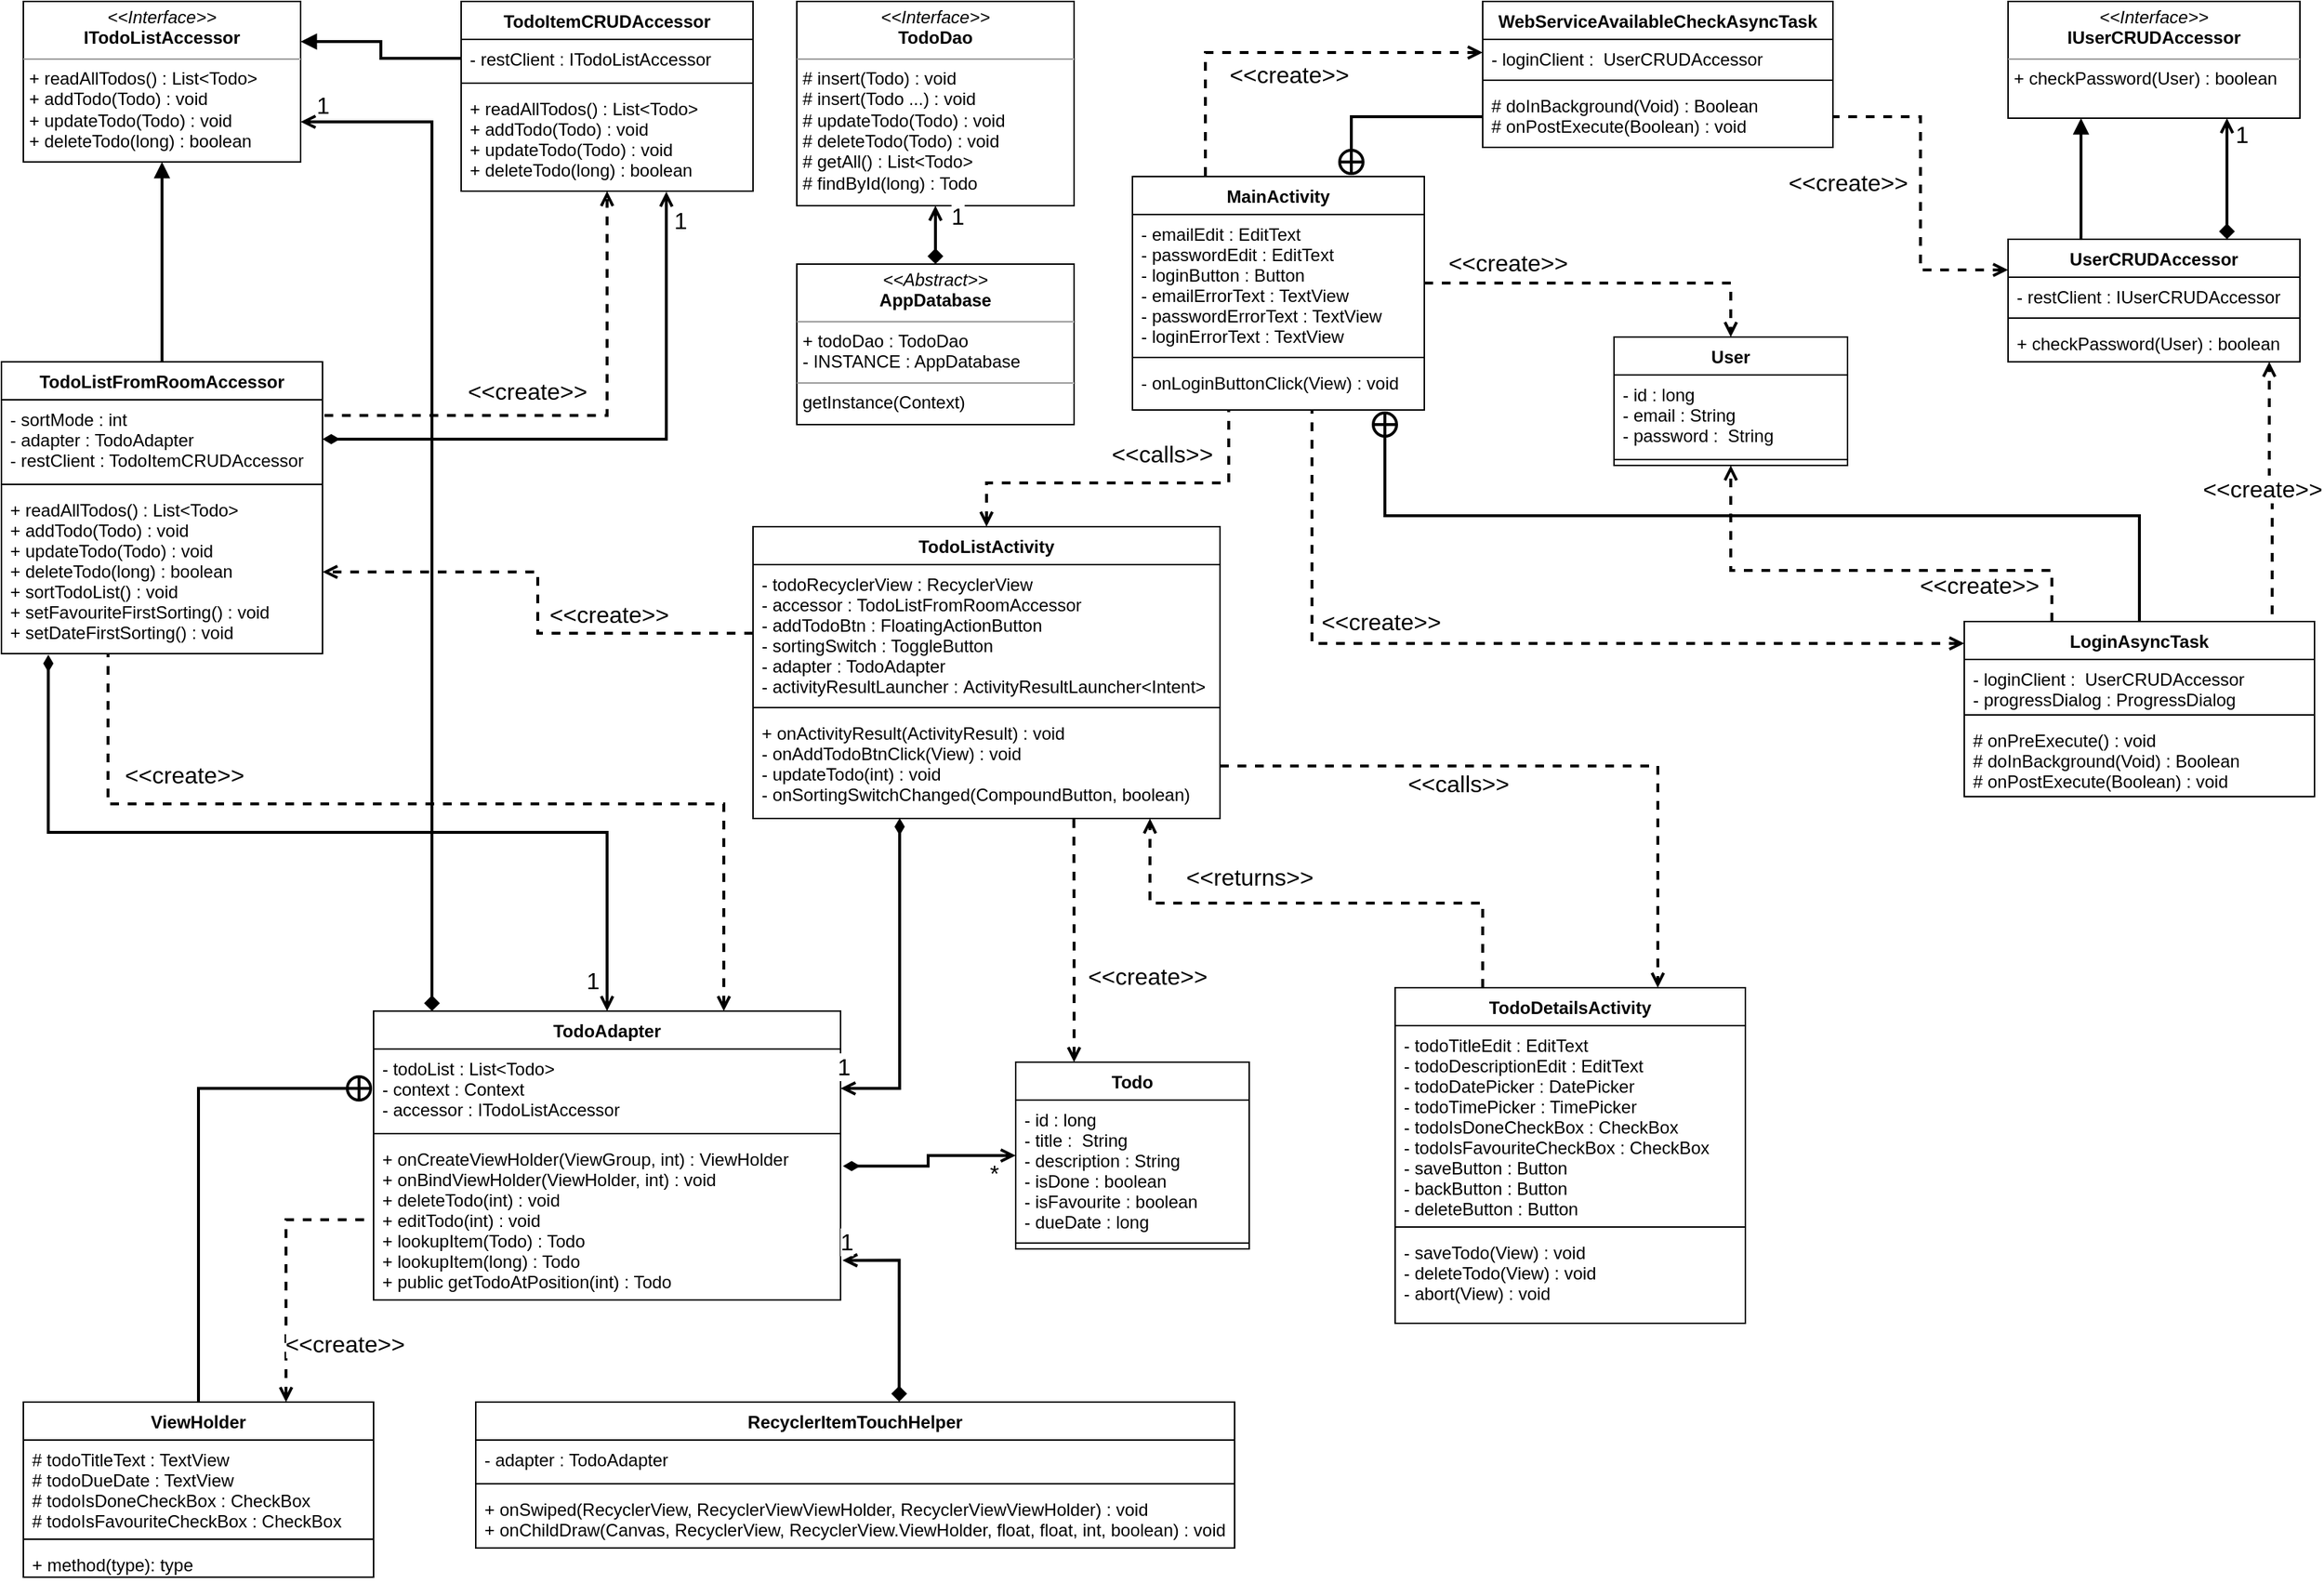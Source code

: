 <mxfile version="20.5.3" type="embed"><diagram id="6t6grnH7xBqfOtE5CZCD" name="Page-1"><mxGraphModel dx="2167" dy="1180" grid="0" gridSize="10" guides="1" tooltips="1" connect="1" arrows="1" fold="1" page="1" pageScale="1" pageWidth="1654" pageHeight="1169" background="#FFFFFF" math="0" shadow="0"><root><mxCell id="0"/><mxCell id="1" parent="0"/><mxCell id="2" value="MainActivity" style="swimlane;fontStyle=1;align=center;verticalAlign=top;childLayout=stackLayout;horizontal=1;startSize=26;horizontalStack=0;resizeParent=1;resizeParentMax=0;resizeLast=0;collapsible=1;marginBottom=0;rounded=0;" vertex="1" parent="1"><mxGeometry x="800" y="160" width="200" height="160" as="geometry"/></mxCell><mxCell id="3" value="- emailEdit : EditText&#10;- passwordEdit : EditText&#10;- loginButton : Button&#10;- emailErrorText : TextView&#10;- passwordErrorText : TextView&#10;- loginErrorText : TextView" style="text;strokeColor=none;fillColor=none;align=left;verticalAlign=top;spacingLeft=4;spacingRight=4;overflow=hidden;rotatable=0;points=[[0,0.5],[1,0.5]];portConstraint=eastwest;rounded=0;" vertex="1" parent="2"><mxGeometry y="26" width="200" height="94" as="geometry"/></mxCell><mxCell id="4" value="" style="line;strokeWidth=1;fillColor=none;align=left;verticalAlign=middle;spacingTop=-1;spacingLeft=3;spacingRight=3;rotatable=0;labelPosition=right;points=[];portConstraint=eastwest;strokeColor=inherit;rounded=0;" vertex="1" parent="2"><mxGeometry y="120" width="200" height="8" as="geometry"/></mxCell><mxCell id="5" value="- onLoginButtonClick(View) : void" style="text;strokeColor=none;fillColor=none;align=left;verticalAlign=top;spacingLeft=4;spacingRight=4;overflow=hidden;rotatable=0;points=[[0,0.5],[1,0.5]];portConstraint=eastwest;rounded=0;" vertex="1" parent="2"><mxGeometry y="128" width="200" height="32" as="geometry"/></mxCell><mxCell id="93" style="edgeStyle=orthogonalEdgeStyle;rounded=0;orthogonalLoop=1;jettySize=auto;html=1;exitX=0;exitY=0.25;exitDx=0;exitDy=0;dashed=1;strokeColor=default;strokeWidth=2;fontSize=16;startArrow=open;startFill=0;endArrow=none;endFill=0;startSize=6;endSize=6;entryX=0.25;entryY=0;entryDx=0;entryDy=0;" edge="1" parent="1" target="2"><mxGeometry relative="1" as="geometry"><mxPoint x="1040" y="75" as="sourcePoint"/><mxPoint x="860" y="120" as="targetPoint"/><Array as="points"><mxPoint x="850" y="75"/></Array></mxGeometry></mxCell><mxCell id="94" value="&amp;lt;&amp;lt;create&amp;gt;&amp;gt;" style="edgeLabel;html=1;align=center;verticalAlign=middle;resizable=0;points=[];fontSize=16;rounded=0;" vertex="1" connectable="0" parent="93"><mxGeometry x="-0.028" y="1" relative="1" as="geometry"><mxPoint y="14" as="offset"/></mxGeometry></mxCell><mxCell id="6" value="WebServiceAvailableCheckAsyncTask" style="swimlane;fontStyle=1;align=center;verticalAlign=top;childLayout=stackLayout;horizontal=1;startSize=26;horizontalStack=0;resizeParent=1;resizeParentMax=0;resizeLast=0;collapsible=1;marginBottom=0;rounded=0;" vertex="1" parent="1"><mxGeometry x="1040" y="40" width="240" height="100" as="geometry"/></mxCell><mxCell id="7" value="- loginClient :  UserCRUDAccessor" style="text;strokeColor=none;fillColor=none;align=left;verticalAlign=top;spacingLeft=4;spacingRight=4;overflow=hidden;rotatable=0;points=[[0,0.5],[1,0.5]];portConstraint=eastwest;rounded=0;" vertex="1" parent="6"><mxGeometry y="26" width="240" height="24" as="geometry"/></mxCell><mxCell id="8" value="" style="line;strokeWidth=1;fillColor=none;align=left;verticalAlign=middle;spacingTop=-1;spacingLeft=3;spacingRight=3;rotatable=0;labelPosition=right;points=[];portConstraint=eastwest;strokeColor=inherit;rounded=0;" vertex="1" parent="6"><mxGeometry y="50" width="240" height="8" as="geometry"/></mxCell><mxCell id="9" value="# doInBackground(Void) : Boolean&#10;# onPostExecute(Boolean) : void" style="text;strokeColor=none;fillColor=none;align=left;verticalAlign=top;spacingLeft=4;spacingRight=4;overflow=hidden;rotatable=0;points=[[0,0.5],[1,0.5]];portConstraint=eastwest;rounded=0;" vertex="1" parent="6"><mxGeometry y="58" width="240" height="42" as="geometry"/></mxCell><mxCell id="73" style="edgeStyle=orthogonalEdgeStyle;rounded=0;orthogonalLoop=1;jettySize=auto;html=1;exitX=0.5;exitY=0;exitDx=0;exitDy=0;entryX=0.865;entryY=1;entryDx=0;entryDy=0;entryPerimeter=0;strokeWidth=2;startArrow=none;startFill=0;endArrow=circlePlus;endFill=0;strokeColor=default;" edge="1" parent="1" source="11" target="5"><mxGeometry relative="1" as="geometry"/></mxCell><mxCell id="83" style="edgeStyle=orthogonalEdgeStyle;rounded=0;orthogonalLoop=1;jettySize=auto;html=1;entryX=0.5;entryY=1;entryDx=0;entryDy=0;dashed=1;strokeColor=default;strokeWidth=2;fontSize=16;startArrow=none;startFill=0;endArrow=open;endFill=0;startSize=6;endSize=6;exitX=0.25;exitY=0;exitDx=0;exitDy=0;" edge="1" parent="1" source="11" target="31"><mxGeometry relative="1" as="geometry"><Array as="points"><mxPoint x="1430" y="430"/><mxPoint x="1210" y="430"/></Array></mxGeometry></mxCell><mxCell id="85" value="&amp;lt;&amp;lt;create&amp;gt;&amp;gt;" style="edgeLabel;html=1;align=center;verticalAlign=middle;resizable=0;points=[];fontSize=16;rounded=0;" vertex="1" connectable="0" parent="83"><mxGeometry x="0.116" y="1" relative="1" as="geometry"><mxPoint x="97" y="9" as="offset"/></mxGeometry></mxCell><mxCell id="11" value="LoginAsyncTask" style="swimlane;fontStyle=1;align=center;verticalAlign=top;childLayout=stackLayout;horizontal=1;startSize=26;horizontalStack=0;resizeParent=1;resizeParentMax=0;resizeLast=0;collapsible=1;marginBottom=0;rounded=0;" vertex="1" parent="1"><mxGeometry x="1370" y="465" width="240" height="120" as="geometry"/></mxCell><mxCell id="12" value="- loginClient :  UserCRUDAccessor&#10;- progressDialog : ProgressDialog" style="text;strokeColor=none;fillColor=none;align=left;verticalAlign=top;spacingLeft=4;spacingRight=4;overflow=hidden;rotatable=0;points=[[0,0.5],[1,0.5]];portConstraint=eastwest;rounded=0;" vertex="1" parent="11"><mxGeometry y="26" width="240" height="34" as="geometry"/></mxCell><mxCell id="13" value="" style="line;strokeWidth=1;fillColor=none;align=left;verticalAlign=middle;spacingTop=-1;spacingLeft=3;spacingRight=3;rotatable=0;labelPosition=right;points=[];portConstraint=eastwest;strokeColor=inherit;rounded=0;" vertex="1" parent="11"><mxGeometry y="60" width="240" height="8" as="geometry"/></mxCell><mxCell id="14" value="# onPreExecute() : void&#10;# doInBackground(Void) : Boolean&#10;# onPostExecute(Boolean) : void" style="text;strokeColor=none;fillColor=none;align=left;verticalAlign=top;spacingLeft=4;spacingRight=4;overflow=hidden;rotatable=0;points=[[0,0.5],[1,0.5]];portConstraint=eastwest;rounded=0;" vertex="1" parent="11"><mxGeometry y="68" width="240" height="52" as="geometry"/></mxCell><mxCell id="151" style="edgeStyle=orthogonalEdgeStyle;rounded=0;orthogonalLoop=1;jettySize=auto;html=1;exitX=0.25;exitY=0;exitDx=0;exitDy=0;dashed=1;strokeColor=default;strokeWidth=2;fontSize=16;startArrow=none;startFill=0;endArrow=open;endFill=0;startSize=6;endSize=6;entryX=0.85;entryY=1;entryDx=0;entryDy=0;entryPerimeter=0;" edge="1" parent="1" source="15" target="22"><mxGeometry relative="1" as="geometry"><mxPoint x="810" y="560" as="targetPoint"/></mxGeometry></mxCell><mxCell id="152" value="&amp;lt;&amp;lt;returns&amp;gt;&amp;gt;" style="edgeLabel;html=1;align=center;verticalAlign=middle;resizable=0;points=[];fontSize=16;rounded=0;" vertex="1" connectable="0" parent="151"><mxGeometry x="0.059" relative="1" as="geometry"><mxPoint x="-36" y="-18" as="offset"/></mxGeometry></mxCell><mxCell id="15" value="TodoDetailsActivity" style="swimlane;fontStyle=1;align=center;verticalAlign=top;childLayout=stackLayout;horizontal=1;startSize=26;horizontalStack=0;resizeParent=1;resizeParentMax=0;resizeLast=0;collapsible=1;marginBottom=0;rounded=0;" vertex="1" parent="1"><mxGeometry x="980" y="716" width="240" height="230" as="geometry"/></mxCell><mxCell id="16" value="- todoTitleEdit : EditText&#10;- todoDescriptionEdit : EditText&#10;- todoDatePicker : DatePicker&#10;- todoTimePicker : TimePicker&#10;- todoIsDoneCheckBox : CheckBox&#10;- todoIsFavouriteCheckBox : CheckBox&#10;- saveButton : Button&#10;- backButton : Button&#10;- deleteButton : Button" style="text;strokeColor=none;fillColor=none;align=left;verticalAlign=top;spacingLeft=4;spacingRight=4;overflow=hidden;rotatable=0;points=[[0,0.5],[1,0.5]];portConstraint=eastwest;rounded=0;" vertex="1" parent="15"><mxGeometry y="26" width="240" height="134" as="geometry"/></mxCell><mxCell id="17" value="" style="line;strokeWidth=1;fillColor=none;align=left;verticalAlign=middle;spacingTop=-1;spacingLeft=3;spacingRight=3;rotatable=0;labelPosition=right;points=[];portConstraint=eastwest;strokeColor=inherit;rounded=0;" vertex="1" parent="15"><mxGeometry y="160" width="240" height="8" as="geometry"/></mxCell><mxCell id="18" value="- saveTodo(View) : void&#10;- deleteTodo(View) : void&#10;- abort(View) : void" style="text;strokeColor=none;fillColor=none;align=left;verticalAlign=top;spacingLeft=4;spacingRight=4;overflow=hidden;rotatable=0;points=[[0,0.5],[1,0.5]];portConstraint=eastwest;rounded=0;" vertex="1" parent="15"><mxGeometry y="168" width="240" height="62" as="geometry"/></mxCell><mxCell id="155" value="&amp;lt;&amp;lt;calls&amp;gt;&amp;gt;" style="edgeStyle=orthogonalEdgeStyle;rounded=0;orthogonalLoop=1;jettySize=auto;html=1;exitX=0.5;exitY=0;exitDx=0;exitDy=0;entryX=0.33;entryY=1;entryDx=0;entryDy=0;entryPerimeter=0;dashed=1;strokeColor=default;strokeWidth=2;fontSize=16;startArrow=open;startFill=0;endArrow=none;endFill=0;startSize=6;endSize=6;" edge="1" parent="1" source="19" target="5"><mxGeometry x="0.22" y="20" relative="1" as="geometry"><Array as="points"><mxPoint x="700" y="370"/><mxPoint x="866" y="370"/></Array><mxPoint as="offset"/></mxGeometry></mxCell><mxCell id="19" value="TodoListActivity" style="swimlane;fontStyle=1;align=center;verticalAlign=top;childLayout=stackLayout;horizontal=1;startSize=26;horizontalStack=0;resizeParent=1;resizeParentMax=0;resizeLast=0;collapsible=1;marginBottom=0;rounded=0;" vertex="1" parent="1"><mxGeometry x="540" y="400" width="320" height="200" as="geometry"/></mxCell><mxCell id="20" value="- todoRecyclerView : RecyclerView&#10;- accessor : TodoListFromRoomAccessor&#10;- addTodoBtn : FloatingActionButton&#10;- sortingSwitch : ToggleButton&#10;- adapter : TodoAdapter&#10;- activityResultLauncher : ActivityResultLauncher&lt;Intent&gt;" style="text;strokeColor=none;fillColor=none;align=left;verticalAlign=top;spacingLeft=4;spacingRight=4;overflow=hidden;rotatable=0;points=[[0,0.5],[1,0.5]];portConstraint=eastwest;rounded=0;" vertex="1" parent="19"><mxGeometry y="26" width="320" height="94" as="geometry"/></mxCell><mxCell id="21" value="" style="line;strokeWidth=1;fillColor=none;align=left;verticalAlign=middle;spacingTop=-1;spacingLeft=3;spacingRight=3;rotatable=0;labelPosition=right;points=[];portConstraint=eastwest;strokeColor=inherit;rounded=0;" vertex="1" parent="19"><mxGeometry y="120" width="320" height="8" as="geometry"/></mxCell><mxCell id="22" value="+ onActivityResult(ActivityResult) : void&#10;- onAddTodoBtnClick(View) : void&#10;- updateTodo(int) : void&#10;- onSortingSwitchChanged(CompoundButton, boolean)&#10;" style="text;strokeColor=none;fillColor=none;align=left;verticalAlign=top;spacingLeft=4;spacingRight=4;overflow=hidden;rotatable=0;points=[[0,0.5],[1,0.5]];portConstraint=eastwest;rounded=0;" vertex="1" parent="19"><mxGeometry y="128" width="320" height="72" as="geometry"/></mxCell><mxCell id="147" style="edgeStyle=orthogonalEdgeStyle;rounded=0;orthogonalLoop=1;jettySize=auto;html=1;exitX=0.25;exitY=0;exitDx=0;exitDy=0;entryX=0.687;entryY=1.006;entryDx=0;entryDy=0;entryPerimeter=0;strokeColor=default;strokeWidth=2;fontSize=16;startArrow=open;startFill=0;endArrow=none;endFill=0;startSize=6;endSize=6;dashed=1;" edge="1" parent="1" source="27" target="22"><mxGeometry relative="1" as="geometry"/></mxCell><mxCell id="148" value="&amp;lt;&amp;lt;create&amp;gt;&amp;gt;" style="edgeLabel;html=1;align=center;verticalAlign=middle;resizable=0;points=[];fontSize=16;rounded=0;" vertex="1" connectable="0" parent="147"><mxGeometry x="-0.17" y="-3" relative="1" as="geometry"><mxPoint x="47" y="10" as="offset"/></mxGeometry></mxCell><mxCell id="27" value="Todo" style="swimlane;fontStyle=1;align=center;verticalAlign=top;childLayout=stackLayout;horizontal=1;startSize=26;horizontalStack=0;resizeParent=1;resizeParentMax=0;resizeLast=0;collapsible=1;marginBottom=0;rounded=0;" vertex="1" parent="1"><mxGeometry x="720" y="767" width="160" height="128" as="geometry"/></mxCell><mxCell id="28" value="- id : long&#10;- title :  String&#10;- description : String&#10;- isDone : boolean&#10;- isFavourite : boolean&#10;- dueDate : long" style="text;strokeColor=none;fillColor=none;align=left;verticalAlign=top;spacingLeft=4;spacingRight=4;overflow=hidden;rotatable=0;points=[[0,0.5],[1,0.5]];portConstraint=eastwest;rounded=0;" vertex="1" parent="27"><mxGeometry y="26" width="160" height="94" as="geometry"/></mxCell><mxCell id="29" value="" style="line;strokeWidth=1;fillColor=none;align=left;verticalAlign=middle;spacingTop=-1;spacingLeft=3;spacingRight=3;rotatable=0;labelPosition=right;points=[];portConstraint=eastwest;strokeColor=inherit;rounded=0;" vertex="1" parent="27"><mxGeometry y="120" width="160" height="8" as="geometry"/></mxCell><mxCell id="31" value="User" style="swimlane;fontStyle=1;align=center;verticalAlign=top;childLayout=stackLayout;horizontal=1;startSize=26;horizontalStack=0;resizeParent=1;resizeParentMax=0;resizeLast=0;collapsible=1;marginBottom=0;rounded=0;" vertex="1" parent="1"><mxGeometry x="1130" y="270" width="160" height="88" as="geometry"/></mxCell><mxCell id="32" value="- id : long&#10;- email : String&#10;- password :  String&#10;" style="text;strokeColor=none;fillColor=none;align=left;verticalAlign=top;spacingLeft=4;spacingRight=4;overflow=hidden;rotatable=0;points=[[0,0.5],[1,0.5]];portConstraint=eastwest;rounded=0;" vertex="1" parent="31"><mxGeometry y="26" width="160" height="54" as="geometry"/></mxCell><mxCell id="33" value="" style="line;strokeWidth=1;fillColor=none;align=left;verticalAlign=middle;spacingTop=-1;spacingLeft=3;spacingRight=3;rotatable=0;labelPosition=right;points=[];portConstraint=eastwest;strokeColor=inherit;rounded=0;" vertex="1" parent="31"><mxGeometry y="80" width="160" height="8" as="geometry"/></mxCell><mxCell id="35" value="&lt;p style=&quot;margin:0px;margin-top:4px;text-align:center;&quot;&gt;&lt;i&gt;&amp;lt;&amp;lt;Interface&amp;gt;&amp;gt;&lt;/i&gt;&lt;br&gt;&lt;b&gt;TodoDao&lt;/b&gt;&lt;/p&gt;&lt;hr size=&quot;1&quot;&gt;&lt;p style=&quot;margin:0px;margin-left:4px;&quot;&gt;# insert(Todo) : void&lt;/p&gt;&lt;p style=&quot;margin:0px;margin-left:4px;&quot;&gt;# insert(Todo ...) : void&lt;/p&gt;&lt;p style=&quot;margin:0px;margin-left:4px;&quot;&gt;# updateTodo(Todo) : void&lt;/p&gt;&lt;p style=&quot;margin:0px;margin-left:4px;&quot;&gt;# deleteTodo(Todo) : void&lt;/p&gt;&lt;p style=&quot;margin:0px;margin-left:4px;&quot;&gt;# getAll() : List&amp;lt;Todo&amp;gt;&lt;/p&gt;&lt;p style=&quot;margin:0px;margin-left:4px;&quot;&gt;# findById(long) : Todo&lt;/p&gt;" style="verticalAlign=top;align=left;overflow=fill;fontSize=12;fontFamily=Helvetica;html=1;rounded=0;" vertex="1" parent="1"><mxGeometry x="570" y="40" width="190" height="140" as="geometry"/></mxCell><mxCell id="106" style="edgeStyle=orthogonalEdgeStyle;rounded=0;orthogonalLoop=1;jettySize=auto;html=1;entryX=1;entryY=0.75;entryDx=0;entryDy=0;strokeColor=default;strokeWidth=2;fontSize=16;startArrow=diamond;startFill=1;endArrow=open;endFill=0;startSize=6;endSize=6;" edge="1" parent="1" source="36" target="58"><mxGeometry relative="1" as="geometry"><Array as="points"><mxPoint x="320" y="123"/></Array></mxGeometry></mxCell><mxCell id="107" value="1" style="edgeLabel;html=1;align=center;verticalAlign=middle;resizable=0;points=[];fontSize=16;rounded=0;" vertex="1" connectable="0" parent="106"><mxGeometry x="0.865" y="-1" relative="1" as="geometry"><mxPoint x="-32" y="-11" as="offset"/></mxGeometry></mxCell><mxCell id="108" style="edgeStyle=orthogonalEdgeStyle;rounded=0;orthogonalLoop=1;jettySize=auto;html=1;exitX=0.75;exitY=0;exitDx=0;exitDy=0;strokeColor=default;strokeWidth=2;fontSize=16;startArrow=open;startFill=0;endArrow=none;endFill=0;startSize=6;endSize=6;dashed=1;entryX=0.332;entryY=1;entryDx=0;entryDy=0;entryPerimeter=0;" edge="1" parent="1" source="36" target="66"><mxGeometry relative="1" as="geometry"><mxPoint x="300" y="320" as="targetPoint"/><Array as="points"><mxPoint x="520" y="590"/><mxPoint x="98" y="590"/></Array></mxGeometry></mxCell><mxCell id="109" value="&amp;lt;&amp;lt;create&amp;gt;&amp;gt;" style="edgeLabel;html=1;align=center;verticalAlign=middle;resizable=0;points=[];fontSize=16;rounded=0;" vertex="1" connectable="0" parent="108"><mxGeometry x="-0.02" relative="1" as="geometry"><mxPoint x="-185" y="-20" as="offset"/></mxGeometry></mxCell><mxCell id="113" style="edgeStyle=orthogonalEdgeStyle;rounded=0;orthogonalLoop=1;jettySize=auto;html=1;exitX=0.5;exitY=0;exitDx=0;exitDy=0;entryX=0.146;entryY=1.007;entryDx=0;entryDy=0;strokeColor=default;strokeWidth=2;fontSize=16;startArrow=open;startFill=0;endArrow=diamondThin;endFill=1;startSize=6;endSize=6;entryPerimeter=0;" edge="1" parent="1" source="36" target="66"><mxGeometry relative="1" as="geometry"/></mxCell><mxCell id="114" value="1" style="edgeLabel;html=1;align=center;verticalAlign=middle;resizable=0;points=[];fontSize=16;rounded=0;" vertex="1" connectable="0" parent="113"><mxGeometry x="-0.862" y="-1" relative="1" as="geometry"><mxPoint x="-11" y="22" as="offset"/></mxGeometry></mxCell><mxCell id="36" value="TodoAdapter" style="swimlane;fontStyle=1;align=center;verticalAlign=top;childLayout=stackLayout;horizontal=1;startSize=26;horizontalStack=0;resizeParent=1;resizeParentMax=0;resizeLast=0;collapsible=1;marginBottom=0;rounded=0;" vertex="1" parent="1"><mxGeometry x="280" y="732" width="320" height="198" as="geometry"/></mxCell><mxCell id="37" value="- todoList : List&lt;Todo&gt;&#10;- context : Context&#10;- accessor : ITodoListAccessor" style="text;strokeColor=none;fillColor=none;align=left;verticalAlign=top;spacingLeft=4;spacingRight=4;overflow=hidden;rotatable=0;points=[[0,0.5],[1,0.5]];portConstraint=eastwest;rounded=0;" vertex="1" parent="36"><mxGeometry y="26" width="320" height="54" as="geometry"/></mxCell><mxCell id="38" value="" style="line;strokeWidth=1;fillColor=none;align=left;verticalAlign=middle;spacingTop=-1;spacingLeft=3;spacingRight=3;rotatable=0;labelPosition=right;points=[];portConstraint=eastwest;strokeColor=inherit;rounded=0;" vertex="1" parent="36"><mxGeometry y="80" width="320" height="8" as="geometry"/></mxCell><mxCell id="39" value="+ onCreateViewHolder(ViewGroup, int) : ViewHolder&#10;+ onBindViewHolder(ViewHolder, int) : void&#10;+ deleteTodo(int) : void&#10;+ editTodo(int) : void&#10;+ lookupItem(Todo) : Todo&#10;+ lookupItem(long) : Todo&#10;+ public getTodoAtPosition(int) : Todo" style="text;strokeColor=none;fillColor=none;align=left;verticalAlign=top;spacingLeft=4;spacingRight=4;overflow=hidden;rotatable=0;points=[[0,0.5],[1,0.5]];portConstraint=eastwest;rounded=0;" vertex="1" parent="36"><mxGeometry y="88" width="320" height="110" as="geometry"/></mxCell><mxCell id="98" style="edgeStyle=orthogonalEdgeStyle;rounded=0;orthogonalLoop=1;jettySize=auto;html=1;exitX=0.5;exitY=0;exitDx=0;exitDy=0;entryX=0;entryY=0.5;entryDx=0;entryDy=0;strokeColor=default;strokeWidth=2;fontSize=16;startArrow=none;startFill=0;endArrow=circlePlus;endFill=0;startSize=6;endSize=6;" edge="1" parent="1" source="40" target="37"><mxGeometry relative="1" as="geometry"/></mxCell><mxCell id="99" style="edgeStyle=orthogonalEdgeStyle;rounded=0;orthogonalLoop=1;jettySize=auto;html=1;exitX=0.75;exitY=0;exitDx=0;exitDy=0;entryX=0;entryY=0.5;entryDx=0;entryDy=0;strokeColor=default;strokeWidth=2;fontSize=16;startArrow=open;startFill=0;endArrow=none;endFill=0;startSize=6;endSize=6;dashed=1;" edge="1" parent="1" source="40" target="39"><mxGeometry relative="1" as="geometry"/></mxCell><mxCell id="100" value="&amp;lt;&amp;lt;create&amp;gt;&amp;gt;" style="edgeLabel;html=1;align=center;verticalAlign=middle;resizable=0;points=[];fontSize=16;rounded=0;" vertex="1" connectable="0" parent="99"><mxGeometry x="0.537" y="4" relative="1" as="geometry"><mxPoint x="23" y="89" as="offset"/></mxGeometry></mxCell><mxCell id="40" value="ViewHolder" style="swimlane;fontStyle=1;align=center;verticalAlign=top;childLayout=stackLayout;horizontal=1;startSize=26;horizontalStack=0;resizeParent=1;resizeParentMax=0;resizeLast=0;collapsible=1;marginBottom=0;rounded=0;" vertex="1" parent="1"><mxGeometry x="40" y="1000" width="240" height="120" as="geometry"/></mxCell><mxCell id="41" value="# todoTitleText : TextView&#10;# todoDueDate : TextView&#10;# todoIsDoneCheckBox : CheckBox&#10;# todoIsFavouriteCheckBox : CheckBox" style="text;strokeColor=none;fillColor=none;align=left;verticalAlign=top;spacingLeft=4;spacingRight=4;overflow=hidden;rotatable=0;points=[[0,0.5],[1,0.5]];portConstraint=eastwest;rounded=0;" vertex="1" parent="40"><mxGeometry y="26" width="240" height="64" as="geometry"/></mxCell><mxCell id="42" value="" style="line;strokeWidth=1;fillColor=none;align=left;verticalAlign=middle;spacingTop=-1;spacingLeft=3;spacingRight=3;rotatable=0;labelPosition=right;points=[];portConstraint=eastwest;strokeColor=inherit;rounded=0;" vertex="1" parent="40"><mxGeometry y="90" width="240" height="8" as="geometry"/></mxCell><mxCell id="43" value="+ method(type): type" style="text;strokeColor=none;fillColor=none;align=left;verticalAlign=top;spacingLeft=4;spacingRight=4;overflow=hidden;rotatable=0;points=[[0,0.5],[1,0.5]];portConstraint=eastwest;rounded=0;" vertex="1" parent="40"><mxGeometry y="98" width="240" height="22" as="geometry"/></mxCell><mxCell id="105" value="1" style="edgeStyle=orthogonalEdgeStyle;rounded=0;orthogonalLoop=1;jettySize=auto;html=1;exitX=0.5;exitY=0;exitDx=0;exitDy=0;strokeColor=default;strokeWidth=2;fontSize=16;startArrow=diamond;startFill=1;endArrow=open;endFill=0;startSize=6;endSize=6;" edge="1" parent="1" source="53" target="35"><mxGeometry x="0.667" y="-15" relative="1" as="geometry"><mxPoint as="offset"/></mxGeometry></mxCell><mxCell id="53" value="&lt;p style=&quot;margin:0px;margin-top:4px;text-align:center;&quot;&gt;&lt;i&gt;&amp;lt;&amp;lt;Abstract&amp;gt;&amp;gt;&lt;/i&gt;&lt;br&gt;&lt;b&gt;AppDatabase&lt;/b&gt;&lt;/p&gt;&lt;hr size=&quot;1&quot;&gt;&lt;p style=&quot;margin:0px;margin-left:4px;&quot;&gt;+ todoDao : TodoDao&lt;br&gt;&lt;/p&gt;&lt;p style=&quot;margin:0px;margin-left:4px;&quot;&gt;- INSTANCE : AppDatabase&lt;/p&gt;&lt;hr size=&quot;1&quot;&gt;&lt;p style=&quot;margin:0px;margin-left:4px;&quot;&gt;getInstance(Context)&lt;/p&gt;" style="verticalAlign=top;align=left;overflow=fill;fontSize=12;fontFamily=Helvetica;html=1;rounded=0;" vertex="1" parent="1"><mxGeometry x="570" y="220" width="190" height="110" as="geometry"/></mxCell><mxCell id="103" style="edgeStyle=orthogonalEdgeStyle;rounded=0;orthogonalLoop=1;jettySize=auto;html=1;exitX=0.558;exitY=-0.003;exitDx=0;exitDy=0;entryX=1.004;entryY=0.753;entryDx=0;entryDy=0;strokeColor=default;strokeWidth=2;fontSize=16;startArrow=diamond;startFill=1;endArrow=open;endFill=0;startSize=6;endSize=6;entryPerimeter=0;exitPerimeter=0;" edge="1" parent="1" source="54" target="39"><mxGeometry relative="1" as="geometry"/></mxCell><mxCell id="144" value="1" style="edgeLabel;html=1;align=center;verticalAlign=middle;resizable=0;points=[];fontSize=16;rounded=0;" vertex="1" connectable="0" parent="103"><mxGeometry x="0.638" y="1" relative="1" as="geometry"><mxPoint x="-22" y="-14" as="offset"/></mxGeometry></mxCell><mxCell id="54" value="RecyclerItemTouchHelper" style="swimlane;fontStyle=1;align=center;verticalAlign=top;childLayout=stackLayout;horizontal=1;startSize=26;horizontalStack=0;resizeParent=1;resizeParentMax=0;resizeLast=0;collapsible=1;marginBottom=0;rounded=0;" vertex="1" parent="1"><mxGeometry x="350" y="1000" width="520" height="100" as="geometry"/></mxCell><mxCell id="55" value="- adapter : TodoAdapter" style="text;strokeColor=none;fillColor=none;align=left;verticalAlign=top;spacingLeft=4;spacingRight=4;overflow=hidden;rotatable=0;points=[[0,0.5],[1,0.5]];portConstraint=eastwest;rounded=0;" vertex="1" parent="54"><mxGeometry y="26" width="520" height="26" as="geometry"/></mxCell><mxCell id="56" value="" style="line;strokeWidth=1;fillColor=none;align=left;verticalAlign=middle;spacingTop=-1;spacingLeft=3;spacingRight=3;rotatable=0;labelPosition=right;points=[];portConstraint=eastwest;strokeColor=inherit;rounded=0;" vertex="1" parent="54"><mxGeometry y="52" width="520" height="8" as="geometry"/></mxCell><mxCell id="57" value="+ onSwiped(RecyclerView, RecyclerViewViewHolder, RecyclerViewViewHolder) : void&#10;+ onChildDraw(Canvas, RecyclerView, RecyclerView.ViewHolder, float, float, int, boolean) : void" style="text;strokeColor=none;fillColor=none;align=left;verticalAlign=top;spacingLeft=4;spacingRight=4;overflow=hidden;rotatable=0;points=[[0,0.5],[1,0.5]];portConstraint=eastwest;rounded=0;" vertex="1" parent="54"><mxGeometry y="60" width="520" height="40" as="geometry"/></mxCell><mxCell id="58" value="&lt;p style=&quot;margin:0px;margin-top:4px;text-align:center;&quot;&gt;&lt;i&gt;&amp;lt;&amp;lt;Interface&amp;gt;&amp;gt;&lt;/i&gt;&lt;br&gt;&lt;b&gt;ITodoListAccessor&lt;/b&gt;&lt;/p&gt;&lt;hr size=&quot;1&quot;&gt;&lt;p style=&quot;margin:0px;margin-left:4px;&quot;&gt;&lt;span style=&quot;background-color: initial;&quot;&gt;+ readAllTodos() : List&amp;lt;Todo&amp;gt;&lt;/span&gt;&lt;/p&gt;&lt;p style=&quot;margin:0px;margin-left:4px;&quot;&gt;&lt;span style=&quot;background-color: initial;&quot;&gt;+ addTodo(Todo) : void&lt;/span&gt;&lt;/p&gt;&lt;p style=&quot;margin:0px;margin-left:4px;&quot;&gt;&lt;span style=&quot;background-color: initial;&quot;&gt;+ updateTodo(Todo) : void&lt;/span&gt;&lt;/p&gt;&lt;p style=&quot;margin:0px;margin-left:4px;&quot;&gt;&lt;span style=&quot;background-color: initial;&quot;&gt;+ deleteTodo(long) : boolean&lt;/span&gt;&lt;/p&gt;" style="verticalAlign=top;align=left;overflow=fill;fontSize=12;fontFamily=Helvetica;html=1;rounded=0;" vertex="1" parent="1"><mxGeometry x="40" y="40" width="190" height="110" as="geometry"/></mxCell><mxCell id="59" value="TodoItemCRUDAccessor" style="swimlane;fontStyle=1;align=center;verticalAlign=top;childLayout=stackLayout;horizontal=1;startSize=26;horizontalStack=0;resizeParent=1;resizeParentMax=0;resizeLast=0;collapsible=1;marginBottom=0;rounded=0;" vertex="1" parent="1"><mxGeometry x="340" y="40" width="200" height="130" as="geometry"/></mxCell><mxCell id="60" value="- restClient : ITodoListAccessor" style="text;strokeColor=none;fillColor=none;align=left;verticalAlign=top;spacingLeft=4;spacingRight=4;overflow=hidden;rotatable=0;points=[[0,0.5],[1,0.5]];portConstraint=eastwest;rounded=0;" vertex="1" parent="59"><mxGeometry y="26" width="200" height="26" as="geometry"/></mxCell><mxCell id="61" value="" style="line;strokeWidth=1;fillColor=none;align=left;verticalAlign=middle;spacingTop=-1;spacingLeft=3;spacingRight=3;rotatable=0;labelPosition=right;points=[];portConstraint=eastwest;strokeColor=inherit;rounded=0;" vertex="1" parent="59"><mxGeometry y="52" width="200" height="8" as="geometry"/></mxCell><mxCell id="62" value="+ readAllTodos() : List&lt;Todo&gt;&#10;+ addTodo(Todo) : void&#10;+ updateTodo(Todo) : void&#10;+ deleteTodo(long) : boolean" style="text;strokeColor=none;fillColor=none;align=left;verticalAlign=top;spacingLeft=4;spacingRight=4;overflow=hidden;rotatable=0;points=[[0,0.5],[1,0.5]];portConstraint=eastwest;rounded=0;" vertex="1" parent="59"><mxGeometry y="60" width="200" height="70" as="geometry"/></mxCell><mxCell id="96" style="edgeStyle=orthogonalEdgeStyle;rounded=0;orthogonalLoop=1;jettySize=auto;html=1;exitX=0.5;exitY=0;exitDx=0;exitDy=0;entryX=0.5;entryY=1;entryDx=0;entryDy=0;strokeColor=default;strokeWidth=2;fontSize=16;startArrow=none;startFill=0;endArrow=block;endFill=1;startSize=6;endSize=6;" edge="1" parent="1" source="63" target="58"><mxGeometry relative="1" as="geometry"/></mxCell><mxCell id="63" value="TodoListFromRoomAccessor" style="swimlane;fontStyle=1;align=center;verticalAlign=top;childLayout=stackLayout;horizontal=1;startSize=26;horizontalStack=0;resizeParent=1;resizeParentMax=0;resizeLast=0;collapsible=1;marginBottom=0;rounded=0;" vertex="1" parent="1"><mxGeometry x="25" y="287" width="220" height="200" as="geometry"/></mxCell><mxCell id="64" value="- sortMode : int&#10;- adapter : TodoAdapter&#10;- restClient : TodoItemCRUDAccessor" style="text;strokeColor=none;fillColor=none;align=left;verticalAlign=top;spacingLeft=4;spacingRight=4;overflow=hidden;rotatable=0;points=[[0,0.5],[1,0.5]];portConstraint=eastwest;rounded=0;" vertex="1" parent="63"><mxGeometry y="26" width="220" height="54" as="geometry"/></mxCell><mxCell id="65" value="" style="line;strokeWidth=1;fillColor=none;align=left;verticalAlign=middle;spacingTop=-1;spacingLeft=3;spacingRight=3;rotatable=0;labelPosition=right;points=[];portConstraint=eastwest;strokeColor=inherit;rounded=0;" vertex="1" parent="63"><mxGeometry y="80" width="220" height="8" as="geometry"/></mxCell><mxCell id="66" value="+ readAllTodos() : List&lt;Todo&gt;&#10;+ addTodo(Todo) : void&#10;+ updateTodo(Todo) : void&#10;+ deleteTodo(long) : boolean&#10;+ sortTodoList() : void&#10;+ setFavouriteFirstSorting() : void&#10;+ setDateFirstSorting() : void&#10;" style="text;strokeColor=none;fillColor=none;align=left;verticalAlign=top;spacingLeft=4;spacingRight=4;overflow=hidden;rotatable=0;points=[[0,0.5],[1,0.5]];portConstraint=eastwest;rounded=0;" vertex="1" parent="63"><mxGeometry y="88" width="220" height="112" as="geometry"/></mxCell><mxCell id="67" value="&lt;p style=&quot;margin:0px;margin-top:4px;text-align:center;&quot;&gt;&lt;i&gt;&amp;lt;&amp;lt;Interface&amp;gt;&amp;gt;&lt;/i&gt;&lt;br&gt;&lt;b&gt;IUserCRUDAccessor&lt;/b&gt;&lt;/p&gt;&lt;hr size=&quot;1&quot;&gt;&lt;p style=&quot;margin:0px;margin-left:4px;&quot;&gt;&lt;span style=&quot;background-color: initial;&quot;&gt;+ checkPassword(User) : boolean&lt;/span&gt;&lt;br&gt;&lt;/p&gt;" style="verticalAlign=top;align=left;overflow=fill;fontSize=12;fontFamily=Helvetica;html=1;rounded=0;" vertex="1" parent="1"><mxGeometry x="1400" y="40" width="200" height="80" as="geometry"/></mxCell><mxCell id="74" style="edgeStyle=orthogonalEdgeStyle;rounded=0;orthogonalLoop=1;jettySize=auto;html=1;exitX=0.25;exitY=0;exitDx=0;exitDy=0;entryX=0.25;entryY=1;entryDx=0;entryDy=0;strokeColor=default;strokeWidth=2;startArrow=none;startFill=0;endArrow=block;endFill=1;" edge="1" parent="1" source="68" target="67"><mxGeometry relative="1" as="geometry"/></mxCell><mxCell id="75" value="&lt;font style=&quot;font-size: 16px;&quot;&gt;1&lt;/font&gt;" style="edgeStyle=orthogonalEdgeStyle;rounded=0;orthogonalLoop=1;jettySize=auto;html=1;exitX=0.75;exitY=0;exitDx=0;exitDy=0;entryX=0.75;entryY=1;entryDx=0;entryDy=0;strokeColor=default;strokeWidth=2;startArrow=diamond;startFill=1;endArrow=open;endFill=0;" edge="1" parent="1" source="68" target="67"><mxGeometry x="0.75" y="-10" relative="1" as="geometry"><mxPoint as="offset"/></mxGeometry></mxCell><mxCell id="68" value="UserCRUDAccessor" style="swimlane;fontStyle=1;align=center;verticalAlign=top;childLayout=stackLayout;horizontal=1;startSize=26;horizontalStack=0;resizeParent=1;resizeParentMax=0;resizeLast=0;collapsible=1;marginBottom=0;rounded=0;" vertex="1" parent="1"><mxGeometry x="1400" y="203" width="200" height="84" as="geometry"/></mxCell><mxCell id="69" value="- restClient : IUserCRUDAccessor" style="text;strokeColor=none;fillColor=none;align=left;verticalAlign=top;spacingLeft=4;spacingRight=4;overflow=hidden;rotatable=0;points=[[0,0.5],[1,0.5]];portConstraint=eastwest;rounded=0;" vertex="1" parent="68"><mxGeometry y="26" width="200" height="24" as="geometry"/></mxCell><mxCell id="70" value="" style="line;strokeWidth=1;fillColor=none;align=left;verticalAlign=middle;spacingTop=-1;spacingLeft=3;spacingRight=3;rotatable=0;labelPosition=right;points=[];portConstraint=eastwest;strokeColor=inherit;rounded=0;" vertex="1" parent="68"><mxGeometry y="50" width="200" height="8" as="geometry"/></mxCell><mxCell id="71" value="+ checkPassword(User) : boolean" style="text;strokeColor=none;fillColor=none;align=left;verticalAlign=top;spacingLeft=4;spacingRight=4;overflow=hidden;rotatable=0;points=[[0,0.5],[1,0.5]];portConstraint=eastwest;rounded=0;" vertex="1" parent="68"><mxGeometry y="58" width="200" height="26" as="geometry"/></mxCell><mxCell id="72" style="edgeStyle=orthogonalEdgeStyle;rounded=0;orthogonalLoop=1;jettySize=auto;html=1;exitX=0.75;exitY=0;exitDx=0;exitDy=0;endArrow=none;endFill=0;startArrow=circlePlus;startFill=0;strokeWidth=2;entryX=0;entryY=0.5;entryDx=0;entryDy=0;" edge="1" parent="1" source="2" target="9"><mxGeometry relative="1" as="geometry"/></mxCell><mxCell id="78" style="edgeStyle=orthogonalEdgeStyle;rounded=0;orthogonalLoop=1;jettySize=auto;html=1;exitX=0;exitY=0.25;exitDx=0;exitDy=0;strokeColor=default;strokeWidth=2;fontSize=16;startArrow=open;startFill=0;endArrow=none;endFill=0;dashed=1;endSize=6;startSize=6;entryX=1;entryY=0.5;entryDx=0;entryDy=0;" edge="1" parent="1" source="68" target="9"><mxGeometry relative="1" as="geometry"><mxPoint x="1080" y="238" as="targetPoint"/></mxGeometry></mxCell><mxCell id="79" value="&amp;lt;&amp;lt;create&amp;gt;&amp;gt;" style="edgeLabel;html=1;align=center;verticalAlign=middle;resizable=0;points=[];fontSize=16;rounded=0;" vertex="1" connectable="0" parent="78"><mxGeometry x="-0.05" relative="1" as="geometry"><mxPoint x="-50" y="-13" as="offset"/></mxGeometry></mxCell><mxCell id="80" style="edgeStyle=orthogonalEdgeStyle;rounded=0;orthogonalLoop=1;jettySize=auto;html=1;exitX=0.879;exitY=-0.042;exitDx=0;exitDy=0;dashed=1;strokeColor=default;strokeWidth=2;fontSize=16;startArrow=none;startFill=0;endArrow=open;endFill=0;startSize=6;endSize=6;exitPerimeter=0;entryX=0.895;entryY=1;entryDx=0;entryDy=0;entryPerimeter=0;" edge="1" parent="1" source="11" target="71"><mxGeometry relative="1" as="geometry"/></mxCell><mxCell id="81" value="&amp;lt;&amp;lt;create&amp;gt;&amp;gt;" style="edgeLabel;html=1;align=center;verticalAlign=middle;resizable=0;points=[];fontSize=16;rounded=0;" vertex="1" connectable="0" parent="80"><mxGeometry x="-0.176" y="1" relative="1" as="geometry"><mxPoint x="-6" y="-14" as="offset"/></mxGeometry></mxCell><mxCell id="82" style="edgeStyle=orthogonalEdgeStyle;rounded=0;orthogonalLoop=1;jettySize=auto;html=1;exitX=1;exitY=0.5;exitDx=0;exitDy=0;entryX=0.5;entryY=0;entryDx=0;entryDy=0;dashed=1;strokeColor=default;strokeWidth=2;fontSize=16;startArrow=none;startFill=0;endArrow=open;endFill=0;startSize=6;endSize=6;" edge="1" parent="1" source="3" target="31"><mxGeometry relative="1" as="geometry"/></mxCell><mxCell id="84" value="&amp;lt;&amp;lt;create&amp;gt;&amp;gt;" style="edgeLabel;html=1;align=center;verticalAlign=middle;resizable=0;points=[];fontSize=16;rounded=0;" vertex="1" connectable="0" parent="82"><mxGeometry x="0.331" y="-1" relative="1" as="geometry"><mxPoint x="-108" y="-15" as="offset"/></mxGeometry></mxCell><mxCell id="97" style="edgeStyle=orthogonalEdgeStyle;rounded=0;orthogonalLoop=1;jettySize=auto;html=1;exitX=0;exitY=0.5;exitDx=0;exitDy=0;entryX=1;entryY=0.25;entryDx=0;entryDy=0;strokeColor=default;strokeWidth=2;fontSize=16;startArrow=none;startFill=0;endArrow=block;endFill=1;startSize=6;endSize=6;" edge="1" parent="1" source="60" target="58"><mxGeometry relative="1" as="geometry"/></mxCell><mxCell id="110" style="edgeStyle=orthogonalEdgeStyle;rounded=0;orthogonalLoop=1;jettySize=auto;html=1;exitX=0.314;exitY=0.996;exitDx=0;exitDy=0;entryX=1;entryY=0.5;entryDx=0;entryDy=0;strokeColor=default;strokeWidth=2;fontSize=16;startArrow=diamondThin;startFill=1;endArrow=open;endFill=0;startSize=6;endSize=6;exitPerimeter=0;" edge="1" parent="1" source="22" target="37"><mxGeometry relative="1" as="geometry"/></mxCell><mxCell id="143" value="1" style="edgeLabel;html=1;align=center;verticalAlign=middle;resizable=0;points=[];fontSize=16;rounded=0;" vertex="1" connectable="0" parent="110"><mxGeometry x="0.808" y="1" relative="1" as="geometry"><mxPoint x="-20" y="-16" as="offset"/></mxGeometry></mxCell><mxCell id="121" style="edgeStyle=orthogonalEdgeStyle;rounded=0;orthogonalLoop=1;jettySize=auto;html=1;exitX=1.006;exitY=0.198;exitDx=0;exitDy=0;strokeColor=default;strokeWidth=2;fontSize=16;startArrow=none;startFill=0;endArrow=open;endFill=0;startSize=6;endSize=6;dashed=1;exitPerimeter=0;" edge="1" parent="1" source="64" target="59"><mxGeometry relative="1" as="geometry"/></mxCell><mxCell id="122" value="&amp;lt;&amp;lt;create&amp;gt;&amp;gt;" style="edgeLabel;html=1;align=center;verticalAlign=middle;resizable=0;points=[];fontSize=16;rounded=0;" vertex="1" connectable="0" parent="121"><mxGeometry x="-0.312" relative="1" as="geometry"><mxPoint x="19" y="-17" as="offset"/></mxGeometry></mxCell><mxCell id="123" style="edgeStyle=orthogonalEdgeStyle;rounded=0;orthogonalLoop=1;jettySize=auto;html=1;exitX=1;exitY=0.5;exitDx=0;exitDy=0;strokeColor=default;strokeWidth=2;fontSize=16;startArrow=diamondThin;startFill=1;endArrow=open;endFill=0;startSize=6;endSize=6;entryX=0.703;entryY=1.005;entryDx=0;entryDy=0;entryPerimeter=0;" edge="1" parent="1" source="64" target="62"><mxGeometry relative="1" as="geometry"/></mxCell><mxCell id="124" value="1" style="edgeLabel;html=1;align=center;verticalAlign=middle;resizable=0;points=[];fontSize=16;rounded=0;" vertex="1" connectable="0" parent="123"><mxGeometry x="0.836" y="-1" relative="1" as="geometry"><mxPoint x="8" y="-14" as="offset"/></mxGeometry></mxCell><mxCell id="141" style="edgeStyle=orthogonalEdgeStyle;rounded=0;orthogonalLoop=1;jettySize=auto;html=1;exitX=0;exitY=0.5;exitDx=0;exitDy=0;entryX=1;entryY=0.5;entryDx=0;entryDy=0;dashed=1;strokeColor=default;strokeWidth=2;fontSize=16;startArrow=none;startFill=0;endArrow=open;endFill=0;startSize=6;endSize=6;" edge="1" parent="1" source="20" target="66"><mxGeometry relative="1" as="geometry"/></mxCell><mxCell id="142" value="&amp;lt;&amp;lt;create&amp;gt;&amp;gt;" style="edgeLabel;html=1;align=center;verticalAlign=middle;resizable=0;points=[];fontSize=16;rounded=0;" vertex="1" connectable="0" parent="141"><mxGeometry x="-0.331" y="-1" relative="1" as="geometry"><mxPoint x="13" y="-12" as="offset"/></mxGeometry></mxCell><mxCell id="145" style="edgeStyle=orthogonalEdgeStyle;rounded=0;orthogonalLoop=1;jettySize=auto;html=1;entryX=1.005;entryY=0.166;entryDx=0;entryDy=0;entryPerimeter=0;strokeColor=default;strokeWidth=2;fontSize=16;startArrow=open;startFill=0;endArrow=diamondThin;endFill=1;startSize=6;endSize=6;" edge="1" parent="1" source="27" target="39"><mxGeometry relative="1" as="geometry"><mxPoint x="720" y="840" as="sourcePoint"/></mxGeometry></mxCell><mxCell id="146" value="*" style="edgeLabel;html=1;align=center;verticalAlign=middle;resizable=0;points=[];fontSize=16;rounded=0;" vertex="1" connectable="0" parent="145"><mxGeometry x="-0.684" y="1" relative="1" as="geometry"><mxPoint x="5" y="11" as="offset"/></mxGeometry></mxCell><mxCell id="149" style="edgeStyle=orthogonalEdgeStyle;rounded=0;orthogonalLoop=1;jettySize=auto;html=1;exitX=1;exitY=0.5;exitDx=0;exitDy=0;entryX=0.75;entryY=0;entryDx=0;entryDy=0;dashed=1;strokeColor=default;strokeWidth=2;fontSize=16;startArrow=none;startFill=0;endArrow=open;endFill=0;startSize=6;endSize=6;" edge="1" parent="1" source="22" target="15"><mxGeometry relative="1" as="geometry"><Array as="points"><mxPoint x="1160" y="564"/></Array></mxGeometry></mxCell><mxCell id="150" value="&amp;lt;&amp;lt;calls&amp;gt;&amp;gt;" style="edgeLabel;html=1;align=center;verticalAlign=middle;resizable=0;points=[];fontSize=16;rounded=0;" vertex="1" connectable="0" parent="149"><mxGeometry x="-0.411" y="-2" relative="1" as="geometry"><mxPoint x="30" y="10" as="offset"/></mxGeometry></mxCell><mxCell id="153" style="edgeStyle=orthogonalEdgeStyle;rounded=0;orthogonalLoop=1;jettySize=auto;html=1;entryX=0.615;entryY=1;entryDx=0;entryDy=0;entryPerimeter=0;dashed=1;strokeColor=default;strokeWidth=2;fontSize=16;startArrow=open;startFill=0;endArrow=none;endFill=0;startSize=6;endSize=6;" edge="1" parent="1" source="11" target="5"><mxGeometry relative="1" as="geometry"><Array as="points"><mxPoint x="923" y="480"/></Array></mxGeometry></mxCell><mxCell id="154" value="&amp;lt;&amp;lt;create&amp;gt;&amp;gt;" style="edgeLabel;html=1;align=center;verticalAlign=middle;resizable=0;points=[];fontSize=16;rounded=0;" vertex="1" connectable="0" parent="153"><mxGeometry x="-0.206" y="-2" relative="1" as="geometry"><mxPoint x="-159" y="-13" as="offset"/></mxGeometry></mxCell></root></mxGraphModel></diagram></mxfile>